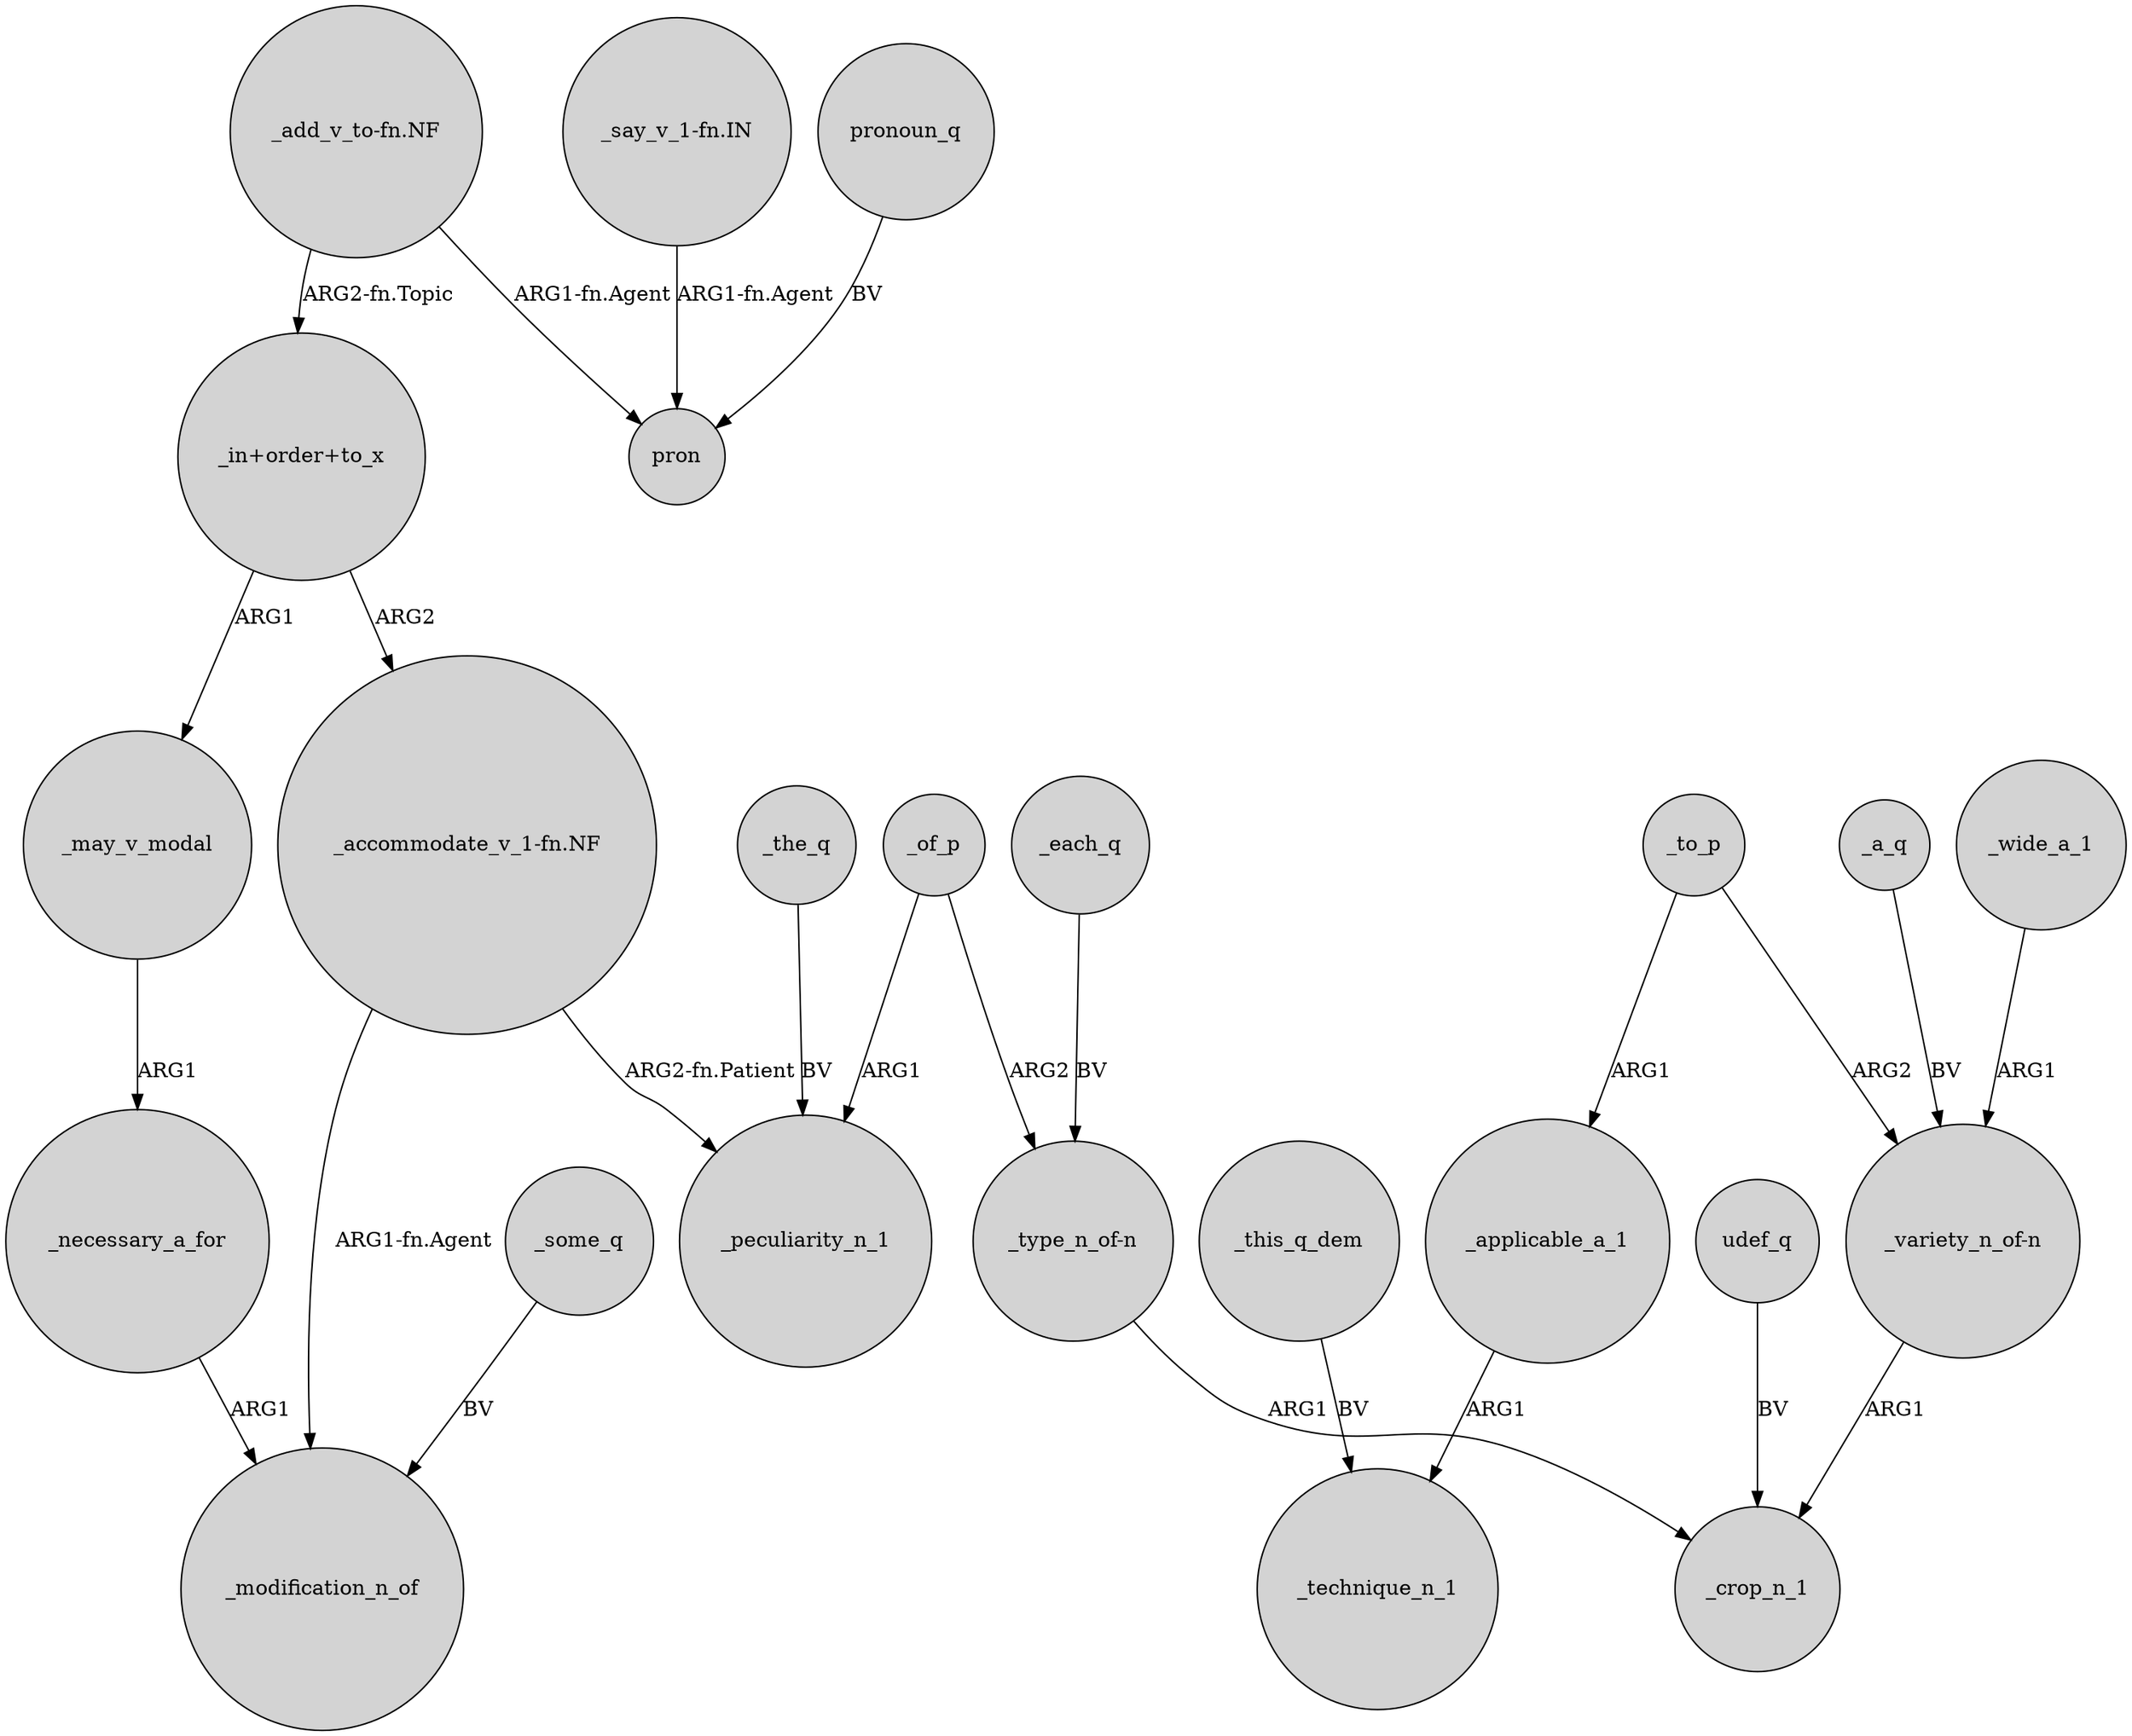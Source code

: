 digraph {
	node [shape=circle style=filled]
	_necessary_a_for -> _modification_n_of [label=ARG1]
	"_in+order+to_x" -> _may_v_modal [label=ARG1]
	_this_q_dem -> _technique_n_1 [label=BV]
	"_accommodate_v_1-fn.NF" -> _peculiarity_n_1 [label="ARG2-fn.Patient"]
	_wide_a_1 -> "_variety_n_of-n" [label=ARG1]
	_some_q -> _modification_n_of [label=BV]
	_of_p -> "_type_n_of-n" [label=ARG2]
	_applicable_a_1 -> _technique_n_1 [label=ARG1]
	"_say_v_1-fn.IN" -> pron [label="ARG1-fn.Agent"]
	"_add_v_to-fn.NF" -> "_in+order+to_x" [label="ARG2-fn.Topic"]
	_to_p -> "_variety_n_of-n" [label=ARG2]
	"_in+order+to_x" -> "_accommodate_v_1-fn.NF" [label=ARG2]
	"_accommodate_v_1-fn.NF" -> _modification_n_of [label="ARG1-fn.Agent"]
	pronoun_q -> pron [label=BV]
	_a_q -> "_variety_n_of-n" [label=BV]
	"_variety_n_of-n" -> _crop_n_1 [label=ARG1]
	"_add_v_to-fn.NF" -> pron [label="ARG1-fn.Agent"]
	"_type_n_of-n" -> _crop_n_1 [label=ARG1]
	_to_p -> _applicable_a_1 [label=ARG1]
	_each_q -> "_type_n_of-n" [label=BV]
	udef_q -> _crop_n_1 [label=BV]
	_of_p -> _peculiarity_n_1 [label=ARG1]
	_may_v_modal -> _necessary_a_for [label=ARG1]
	_the_q -> _peculiarity_n_1 [label=BV]
}
